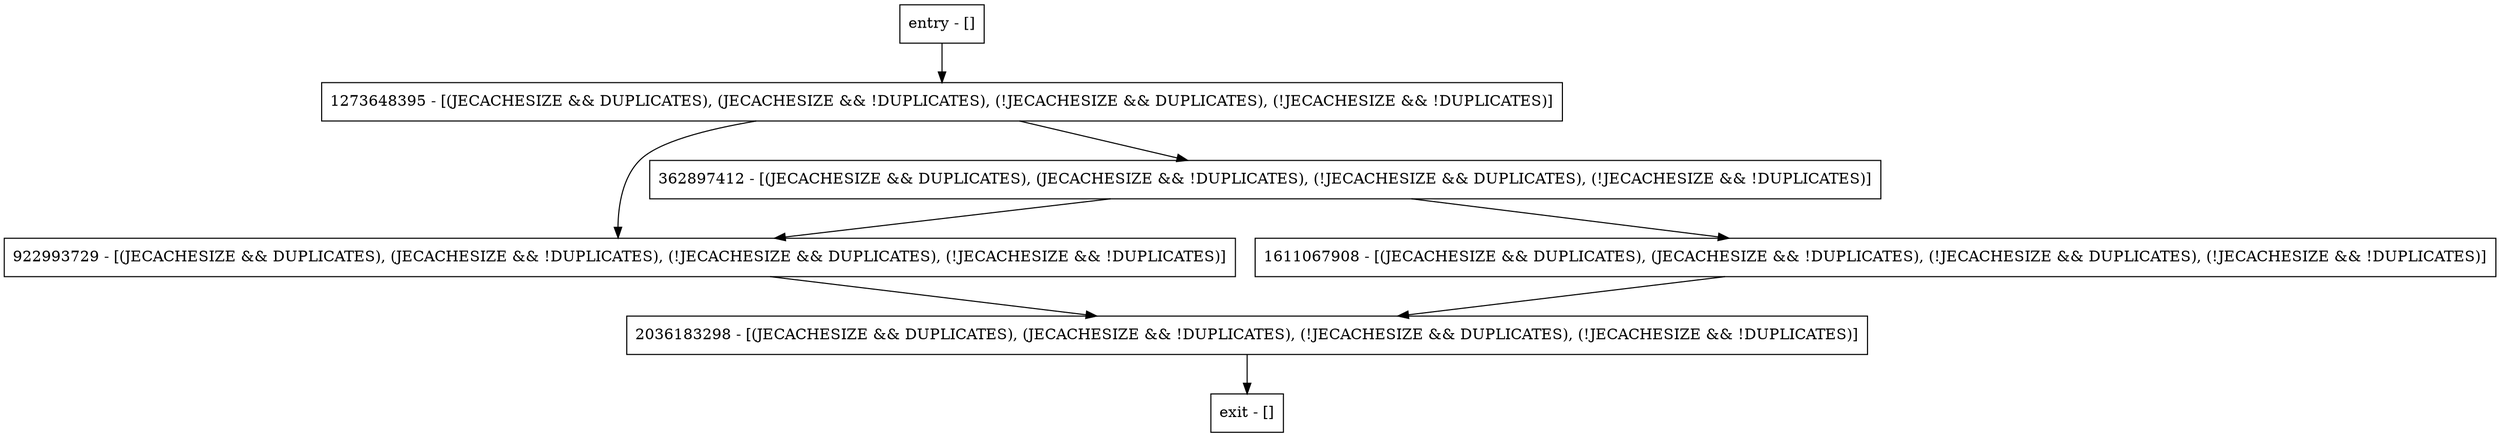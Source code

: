 digraph isDeferredWriteMode {
node [shape=record];
entry [label="entry - []"];
exit [label="exit - []"];
1611067908 [label="1611067908 - [(JECACHESIZE && DUPLICATES), (JECACHESIZE && !DUPLICATES), (!JECACHESIZE && DUPLICATES), (!JECACHESIZE && !DUPLICATES)]"];
1273648395 [label="1273648395 - [(JECACHESIZE && DUPLICATES), (JECACHESIZE && !DUPLICATES), (!JECACHESIZE && DUPLICATES), (!JECACHESIZE && !DUPLICATES)]"];
2036183298 [label="2036183298 - [(JECACHESIZE && DUPLICATES), (JECACHESIZE && !DUPLICATES), (!JECACHESIZE && DUPLICATES), (!JECACHESIZE && !DUPLICATES)]"];
922993729 [label="922993729 - [(JECACHESIZE && DUPLICATES), (JECACHESIZE && !DUPLICATES), (!JECACHESIZE && DUPLICATES), (!JECACHESIZE && !DUPLICATES)]"];
362897412 [label="362897412 - [(JECACHESIZE && DUPLICATES), (JECACHESIZE && !DUPLICATES), (!JECACHESIZE && DUPLICATES), (!JECACHESIZE && !DUPLICATES)]"];
entry;
exit;
entry -> 1273648395;
1611067908 -> 2036183298;
1273648395 -> 922993729;
1273648395 -> 362897412;
2036183298 -> exit;
922993729 -> 2036183298;
362897412 -> 1611067908;
362897412 -> 922993729;
}
